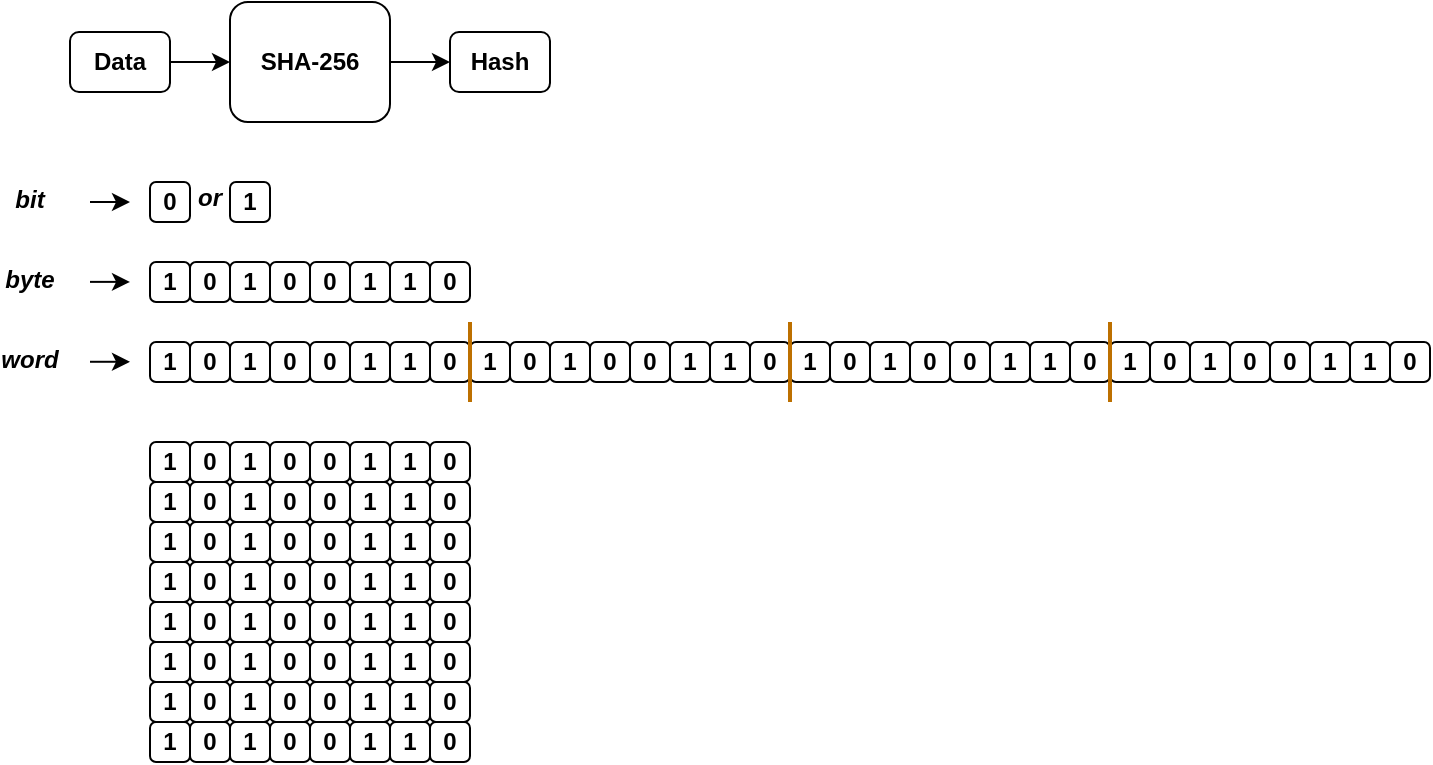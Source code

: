 <mxfile version="20.2.8" type="github">
  <diagram id="SgPVI4OfAQDJ4Op12l3S" name="Página-1">
    <mxGraphModel dx="825" dy="298" grid="1" gridSize="10" guides="1" tooltips="1" connect="1" arrows="1" fold="1" page="1" pageScale="1" pageWidth="827" pageHeight="1169" math="0" shadow="0">
      <root>
        <mxCell id="0" />
        <mxCell id="1" parent="0" />
        <mxCell id="MJP8c1buYIABmgIryJFc-2" value="" style="edgeStyle=orthogonalEdgeStyle;rounded=0;orthogonalLoop=1;jettySize=auto;html=1;" edge="1" parent="1" source="Oh8Jn7zO_o9vtSne1rGO-1" target="Oh8Jn7zO_o9vtSne1rGO-3">
          <mxGeometry relative="1" as="geometry" />
        </mxCell>
        <mxCell id="Oh8Jn7zO_o9vtSne1rGO-1" value="SHA-256" style="rounded=1;whiteSpace=wrap;html=1;fontStyle=1" parent="1" vertex="1">
          <mxGeometry x="120" y="50" width="80" height="60" as="geometry" />
        </mxCell>
        <mxCell id="MJP8c1buYIABmgIryJFc-1" value="" style="edgeStyle=orthogonalEdgeStyle;rounded=0;orthogonalLoop=1;jettySize=auto;html=1;" edge="1" parent="1" source="Oh8Jn7zO_o9vtSne1rGO-2" target="Oh8Jn7zO_o9vtSne1rGO-1">
          <mxGeometry relative="1" as="geometry" />
        </mxCell>
        <mxCell id="Oh8Jn7zO_o9vtSne1rGO-2" value="Data" style="rounded=1;whiteSpace=wrap;html=1;fontStyle=1" parent="1" vertex="1">
          <mxGeometry x="40" y="65" width="50" height="30" as="geometry" />
        </mxCell>
        <mxCell id="Oh8Jn7zO_o9vtSne1rGO-3" value="Hash" style="rounded=1;whiteSpace=wrap;html=1;fontStyle=1" parent="1" vertex="1">
          <mxGeometry x="230" y="65" width="50" height="30" as="geometry" />
        </mxCell>
        <mxCell id="MJP8c1buYIABmgIryJFc-4" value="0" style="rounded=1;whiteSpace=wrap;html=1;fontStyle=1" vertex="1" parent="1">
          <mxGeometry x="80" y="140" width="20" height="20" as="geometry" />
        </mxCell>
        <mxCell id="MJP8c1buYIABmgIryJFc-5" value="or" style="rounded=1;whiteSpace=wrap;html=1;fontStyle=3;fillColor=none;strokeColor=none;spacingBottom=4;" vertex="1" parent="1">
          <mxGeometry x="100" y="140" width="20" height="20" as="geometry" />
        </mxCell>
        <mxCell id="MJP8c1buYIABmgIryJFc-7" value="0" style="rounded=1;whiteSpace=wrap;html=1;fontStyle=1" vertex="1" parent="1">
          <mxGeometry x="140" y="220" width="20" height="20" as="geometry" />
        </mxCell>
        <mxCell id="MJP8c1buYIABmgIryJFc-8" value="1" style="rounded=1;whiteSpace=wrap;html=1;fontStyle=1" vertex="1" parent="1">
          <mxGeometry x="80" y="220" width="20" height="20" as="geometry" />
        </mxCell>
        <mxCell id="MJP8c1buYIABmgIryJFc-9" value="1" style="rounded=1;whiteSpace=wrap;html=1;fontStyle=1" vertex="1" parent="1">
          <mxGeometry x="120" y="220" width="20" height="20" as="geometry" />
        </mxCell>
        <mxCell id="MJP8c1buYIABmgIryJFc-10" value="0" style="rounded=1;whiteSpace=wrap;html=1;fontStyle=1" vertex="1" parent="1">
          <mxGeometry x="100" y="220" width="20" height="20" as="geometry" />
        </mxCell>
        <mxCell id="MJP8c1buYIABmgIryJFc-11" value="0" style="rounded=1;whiteSpace=wrap;html=1;fontStyle=1" vertex="1" parent="1">
          <mxGeometry x="220" y="220" width="20" height="20" as="geometry" />
        </mxCell>
        <mxCell id="MJP8c1buYIABmgIryJFc-12" value="0" style="rounded=1;whiteSpace=wrap;html=1;fontStyle=1" vertex="1" parent="1">
          <mxGeometry x="160" y="220" width="20" height="20" as="geometry" />
        </mxCell>
        <mxCell id="MJP8c1buYIABmgIryJFc-13" value="1" style="rounded=1;whiteSpace=wrap;html=1;fontStyle=1" vertex="1" parent="1">
          <mxGeometry x="200" y="220" width="20" height="20" as="geometry" />
        </mxCell>
        <mxCell id="MJP8c1buYIABmgIryJFc-14" value="1" style="rounded=1;whiteSpace=wrap;html=1;fontStyle=1" vertex="1" parent="1">
          <mxGeometry x="180" y="220" width="20" height="20" as="geometry" />
        </mxCell>
        <mxCell id="MJP8c1buYIABmgIryJFc-15" value="0" style="rounded=1;whiteSpace=wrap;html=1;fontStyle=1" vertex="1" parent="1">
          <mxGeometry x="140" y="270" width="20" height="20" as="geometry" />
        </mxCell>
        <mxCell id="MJP8c1buYIABmgIryJFc-16" value="1" style="rounded=1;whiteSpace=wrap;html=1;fontStyle=1" vertex="1" parent="1">
          <mxGeometry x="80" y="270" width="20" height="20" as="geometry" />
        </mxCell>
        <mxCell id="MJP8c1buYIABmgIryJFc-17" value="1" style="rounded=1;whiteSpace=wrap;html=1;fontStyle=1" vertex="1" parent="1">
          <mxGeometry x="120" y="270" width="20" height="20" as="geometry" />
        </mxCell>
        <mxCell id="MJP8c1buYIABmgIryJFc-18" value="0" style="rounded=1;whiteSpace=wrap;html=1;fontStyle=1" vertex="1" parent="1">
          <mxGeometry x="100" y="270" width="20" height="20" as="geometry" />
        </mxCell>
        <mxCell id="MJP8c1buYIABmgIryJFc-19" value="0" style="rounded=1;whiteSpace=wrap;html=1;fontStyle=1" vertex="1" parent="1">
          <mxGeometry x="220" y="270" width="20" height="20" as="geometry" />
        </mxCell>
        <mxCell id="MJP8c1buYIABmgIryJFc-20" value="0" style="rounded=1;whiteSpace=wrap;html=1;fontStyle=1" vertex="1" parent="1">
          <mxGeometry x="160" y="270" width="20" height="20" as="geometry" />
        </mxCell>
        <mxCell id="MJP8c1buYIABmgIryJFc-21" value="1" style="rounded=1;whiteSpace=wrap;html=1;fontStyle=1" vertex="1" parent="1">
          <mxGeometry x="200" y="270" width="20" height="20" as="geometry" />
        </mxCell>
        <mxCell id="MJP8c1buYIABmgIryJFc-22" value="1" style="rounded=1;whiteSpace=wrap;html=1;fontStyle=1" vertex="1" parent="1">
          <mxGeometry x="180" y="270" width="20" height="20" as="geometry" />
        </mxCell>
        <mxCell id="MJP8c1buYIABmgIryJFc-23" value="0" style="rounded=1;whiteSpace=wrap;html=1;fontStyle=1" vertex="1" parent="1">
          <mxGeometry x="140" y="290" width="20" height="20" as="geometry" />
        </mxCell>
        <mxCell id="MJP8c1buYIABmgIryJFc-24" value="1" style="rounded=1;whiteSpace=wrap;html=1;fontStyle=1" vertex="1" parent="1">
          <mxGeometry x="80" y="290" width="20" height="20" as="geometry" />
        </mxCell>
        <mxCell id="MJP8c1buYIABmgIryJFc-25" value="1" style="rounded=1;whiteSpace=wrap;html=1;fontStyle=1" vertex="1" parent="1">
          <mxGeometry x="120" y="290" width="20" height="20" as="geometry" />
        </mxCell>
        <mxCell id="MJP8c1buYIABmgIryJFc-26" value="0" style="rounded=1;whiteSpace=wrap;html=1;fontStyle=1" vertex="1" parent="1">
          <mxGeometry x="100" y="290" width="20" height="20" as="geometry" />
        </mxCell>
        <mxCell id="MJP8c1buYIABmgIryJFc-27" value="0" style="rounded=1;whiteSpace=wrap;html=1;fontStyle=1" vertex="1" parent="1">
          <mxGeometry x="220" y="290" width="20" height="20" as="geometry" />
        </mxCell>
        <mxCell id="MJP8c1buYIABmgIryJFc-28" value="0" style="rounded=1;whiteSpace=wrap;html=1;fontStyle=1" vertex="1" parent="1">
          <mxGeometry x="160" y="290" width="20" height="20" as="geometry" />
        </mxCell>
        <mxCell id="MJP8c1buYIABmgIryJFc-29" value="1" style="rounded=1;whiteSpace=wrap;html=1;fontStyle=1" vertex="1" parent="1">
          <mxGeometry x="200" y="290" width="20" height="20" as="geometry" />
        </mxCell>
        <mxCell id="MJP8c1buYIABmgIryJFc-30" value="1" style="rounded=1;whiteSpace=wrap;html=1;fontStyle=1" vertex="1" parent="1">
          <mxGeometry x="180" y="290" width="20" height="20" as="geometry" />
        </mxCell>
        <mxCell id="MJP8c1buYIABmgIryJFc-31" value="0" style="rounded=1;whiteSpace=wrap;html=1;fontStyle=1" vertex="1" parent="1">
          <mxGeometry x="140" y="310" width="20" height="20" as="geometry" />
        </mxCell>
        <mxCell id="MJP8c1buYIABmgIryJFc-32" value="1" style="rounded=1;whiteSpace=wrap;html=1;fontStyle=1" vertex="1" parent="1">
          <mxGeometry x="80" y="310" width="20" height="20" as="geometry" />
        </mxCell>
        <mxCell id="MJP8c1buYIABmgIryJFc-33" value="1" style="rounded=1;whiteSpace=wrap;html=1;fontStyle=1" vertex="1" parent="1">
          <mxGeometry x="120" y="310" width="20" height="20" as="geometry" />
        </mxCell>
        <mxCell id="MJP8c1buYIABmgIryJFc-34" value="0" style="rounded=1;whiteSpace=wrap;html=1;fontStyle=1" vertex="1" parent="1">
          <mxGeometry x="100" y="310" width="20" height="20" as="geometry" />
        </mxCell>
        <mxCell id="MJP8c1buYIABmgIryJFc-35" value="0" style="rounded=1;whiteSpace=wrap;html=1;fontStyle=1" vertex="1" parent="1">
          <mxGeometry x="220" y="310" width="20" height="20" as="geometry" />
        </mxCell>
        <mxCell id="MJP8c1buYIABmgIryJFc-36" value="0" style="rounded=1;whiteSpace=wrap;html=1;fontStyle=1" vertex="1" parent="1">
          <mxGeometry x="160" y="310" width="20" height="20" as="geometry" />
        </mxCell>
        <mxCell id="MJP8c1buYIABmgIryJFc-37" value="1" style="rounded=1;whiteSpace=wrap;html=1;fontStyle=1" vertex="1" parent="1">
          <mxGeometry x="200" y="310" width="20" height="20" as="geometry" />
        </mxCell>
        <mxCell id="MJP8c1buYIABmgIryJFc-38" value="1" style="rounded=1;whiteSpace=wrap;html=1;fontStyle=1" vertex="1" parent="1">
          <mxGeometry x="180" y="310" width="20" height="20" as="geometry" />
        </mxCell>
        <mxCell id="MJP8c1buYIABmgIryJFc-39" value="0" style="rounded=1;whiteSpace=wrap;html=1;fontStyle=1" vertex="1" parent="1">
          <mxGeometry x="140" y="330" width="20" height="20" as="geometry" />
        </mxCell>
        <mxCell id="MJP8c1buYIABmgIryJFc-40" value="1" style="rounded=1;whiteSpace=wrap;html=1;fontStyle=1" vertex="1" parent="1">
          <mxGeometry x="80" y="330" width="20" height="20" as="geometry" />
        </mxCell>
        <mxCell id="MJP8c1buYIABmgIryJFc-41" value="1" style="rounded=1;whiteSpace=wrap;html=1;fontStyle=1" vertex="1" parent="1">
          <mxGeometry x="120" y="330" width="20" height="20" as="geometry" />
        </mxCell>
        <mxCell id="MJP8c1buYIABmgIryJFc-42" value="0" style="rounded=1;whiteSpace=wrap;html=1;fontStyle=1" vertex="1" parent="1">
          <mxGeometry x="100" y="330" width="20" height="20" as="geometry" />
        </mxCell>
        <mxCell id="MJP8c1buYIABmgIryJFc-43" value="0" style="rounded=1;whiteSpace=wrap;html=1;fontStyle=1" vertex="1" parent="1">
          <mxGeometry x="220" y="330" width="20" height="20" as="geometry" />
        </mxCell>
        <mxCell id="MJP8c1buYIABmgIryJFc-44" value="0" style="rounded=1;whiteSpace=wrap;html=1;fontStyle=1" vertex="1" parent="1">
          <mxGeometry x="160" y="330" width="20" height="20" as="geometry" />
        </mxCell>
        <mxCell id="MJP8c1buYIABmgIryJFc-45" value="1" style="rounded=1;whiteSpace=wrap;html=1;fontStyle=1" vertex="1" parent="1">
          <mxGeometry x="200" y="330" width="20" height="20" as="geometry" />
        </mxCell>
        <mxCell id="MJP8c1buYIABmgIryJFc-46" value="1" style="rounded=1;whiteSpace=wrap;html=1;fontStyle=1" vertex="1" parent="1">
          <mxGeometry x="180" y="330" width="20" height="20" as="geometry" />
        </mxCell>
        <mxCell id="MJP8c1buYIABmgIryJFc-47" value="0" style="rounded=1;whiteSpace=wrap;html=1;fontStyle=1" vertex="1" parent="1">
          <mxGeometry x="140" y="350" width="20" height="20" as="geometry" />
        </mxCell>
        <mxCell id="MJP8c1buYIABmgIryJFc-48" value="1" style="rounded=1;whiteSpace=wrap;html=1;fontStyle=1" vertex="1" parent="1">
          <mxGeometry x="80" y="350" width="20" height="20" as="geometry" />
        </mxCell>
        <mxCell id="MJP8c1buYIABmgIryJFc-49" value="1" style="rounded=1;whiteSpace=wrap;html=1;fontStyle=1" vertex="1" parent="1">
          <mxGeometry x="120" y="350" width="20" height="20" as="geometry" />
        </mxCell>
        <mxCell id="MJP8c1buYIABmgIryJFc-50" value="0" style="rounded=1;whiteSpace=wrap;html=1;fontStyle=1" vertex="1" parent="1">
          <mxGeometry x="100" y="350" width="20" height="20" as="geometry" />
        </mxCell>
        <mxCell id="MJP8c1buYIABmgIryJFc-51" value="0" style="rounded=1;whiteSpace=wrap;html=1;fontStyle=1" vertex="1" parent="1">
          <mxGeometry x="220" y="350" width="20" height="20" as="geometry" />
        </mxCell>
        <mxCell id="MJP8c1buYIABmgIryJFc-52" value="0" style="rounded=1;whiteSpace=wrap;html=1;fontStyle=1" vertex="1" parent="1">
          <mxGeometry x="160" y="350" width="20" height="20" as="geometry" />
        </mxCell>
        <mxCell id="MJP8c1buYIABmgIryJFc-53" value="1" style="rounded=1;whiteSpace=wrap;html=1;fontStyle=1" vertex="1" parent="1">
          <mxGeometry x="200" y="350" width="20" height="20" as="geometry" />
        </mxCell>
        <mxCell id="MJP8c1buYIABmgIryJFc-54" value="1" style="rounded=1;whiteSpace=wrap;html=1;fontStyle=1" vertex="1" parent="1">
          <mxGeometry x="180" y="350" width="20" height="20" as="geometry" />
        </mxCell>
        <mxCell id="MJP8c1buYIABmgIryJFc-55" value="0" style="rounded=1;whiteSpace=wrap;html=1;fontStyle=1" vertex="1" parent="1">
          <mxGeometry x="140" y="370" width="20" height="20" as="geometry" />
        </mxCell>
        <mxCell id="MJP8c1buYIABmgIryJFc-56" value="1" style="rounded=1;whiteSpace=wrap;html=1;fontStyle=1" vertex="1" parent="1">
          <mxGeometry x="80" y="370" width="20" height="20" as="geometry" />
        </mxCell>
        <mxCell id="MJP8c1buYIABmgIryJFc-57" value="1" style="rounded=1;whiteSpace=wrap;html=1;fontStyle=1" vertex="1" parent="1">
          <mxGeometry x="120" y="370" width="20" height="20" as="geometry" />
        </mxCell>
        <mxCell id="MJP8c1buYIABmgIryJFc-58" value="0" style="rounded=1;whiteSpace=wrap;html=1;fontStyle=1" vertex="1" parent="1">
          <mxGeometry x="100" y="370" width="20" height="20" as="geometry" />
        </mxCell>
        <mxCell id="MJP8c1buYIABmgIryJFc-59" value="0" style="rounded=1;whiteSpace=wrap;html=1;fontStyle=1" vertex="1" parent="1">
          <mxGeometry x="220" y="370" width="20" height="20" as="geometry" />
        </mxCell>
        <mxCell id="MJP8c1buYIABmgIryJFc-60" value="0" style="rounded=1;whiteSpace=wrap;html=1;fontStyle=1" vertex="1" parent="1">
          <mxGeometry x="160" y="370" width="20" height="20" as="geometry" />
        </mxCell>
        <mxCell id="MJP8c1buYIABmgIryJFc-61" value="1" style="rounded=1;whiteSpace=wrap;html=1;fontStyle=1" vertex="1" parent="1">
          <mxGeometry x="200" y="370" width="20" height="20" as="geometry" />
        </mxCell>
        <mxCell id="MJP8c1buYIABmgIryJFc-62" value="1" style="rounded=1;whiteSpace=wrap;html=1;fontStyle=1" vertex="1" parent="1">
          <mxGeometry x="180" y="370" width="20" height="20" as="geometry" />
        </mxCell>
        <mxCell id="MJP8c1buYIABmgIryJFc-63" value="0" style="rounded=1;whiteSpace=wrap;html=1;fontStyle=1" vertex="1" parent="1">
          <mxGeometry x="140" y="390" width="20" height="20" as="geometry" />
        </mxCell>
        <mxCell id="MJP8c1buYIABmgIryJFc-64" value="1" style="rounded=1;whiteSpace=wrap;html=1;fontStyle=1" vertex="1" parent="1">
          <mxGeometry x="80" y="390" width="20" height="20" as="geometry" />
        </mxCell>
        <mxCell id="MJP8c1buYIABmgIryJFc-65" value="1" style="rounded=1;whiteSpace=wrap;html=1;fontStyle=1" vertex="1" parent="1">
          <mxGeometry x="120" y="390" width="20" height="20" as="geometry" />
        </mxCell>
        <mxCell id="MJP8c1buYIABmgIryJFc-66" value="0" style="rounded=1;whiteSpace=wrap;html=1;fontStyle=1" vertex="1" parent="1">
          <mxGeometry x="100" y="390" width="20" height="20" as="geometry" />
        </mxCell>
        <mxCell id="MJP8c1buYIABmgIryJFc-67" value="0" style="rounded=1;whiteSpace=wrap;html=1;fontStyle=1" vertex="1" parent="1">
          <mxGeometry x="220" y="390" width="20" height="20" as="geometry" />
        </mxCell>
        <mxCell id="MJP8c1buYIABmgIryJFc-68" value="0" style="rounded=1;whiteSpace=wrap;html=1;fontStyle=1" vertex="1" parent="1">
          <mxGeometry x="160" y="390" width="20" height="20" as="geometry" />
        </mxCell>
        <mxCell id="MJP8c1buYIABmgIryJFc-69" value="1" style="rounded=1;whiteSpace=wrap;html=1;fontStyle=1" vertex="1" parent="1">
          <mxGeometry x="200" y="390" width="20" height="20" as="geometry" />
        </mxCell>
        <mxCell id="MJP8c1buYIABmgIryJFc-70" value="1" style="rounded=1;whiteSpace=wrap;html=1;fontStyle=1" vertex="1" parent="1">
          <mxGeometry x="180" y="390" width="20" height="20" as="geometry" />
        </mxCell>
        <mxCell id="MJP8c1buYIABmgIryJFc-71" value="0" style="rounded=1;whiteSpace=wrap;html=1;fontStyle=1" vertex="1" parent="1">
          <mxGeometry x="140" y="410" width="20" height="20" as="geometry" />
        </mxCell>
        <mxCell id="MJP8c1buYIABmgIryJFc-72" value="1" style="rounded=1;whiteSpace=wrap;html=1;fontStyle=1" vertex="1" parent="1">
          <mxGeometry x="80" y="410" width="20" height="20" as="geometry" />
        </mxCell>
        <mxCell id="MJP8c1buYIABmgIryJFc-73" value="1" style="rounded=1;whiteSpace=wrap;html=1;fontStyle=1" vertex="1" parent="1">
          <mxGeometry x="120" y="410" width="20" height="20" as="geometry" />
        </mxCell>
        <mxCell id="MJP8c1buYIABmgIryJFc-74" value="0" style="rounded=1;whiteSpace=wrap;html=1;fontStyle=1" vertex="1" parent="1">
          <mxGeometry x="100" y="410" width="20" height="20" as="geometry" />
        </mxCell>
        <mxCell id="MJP8c1buYIABmgIryJFc-75" value="0" style="rounded=1;whiteSpace=wrap;html=1;fontStyle=1" vertex="1" parent="1">
          <mxGeometry x="220" y="410" width="20" height="20" as="geometry" />
        </mxCell>
        <mxCell id="MJP8c1buYIABmgIryJFc-76" value="0" style="rounded=1;whiteSpace=wrap;html=1;fontStyle=1" vertex="1" parent="1">
          <mxGeometry x="160" y="410" width="20" height="20" as="geometry" />
        </mxCell>
        <mxCell id="MJP8c1buYIABmgIryJFc-77" value="1" style="rounded=1;whiteSpace=wrap;html=1;fontStyle=1" vertex="1" parent="1">
          <mxGeometry x="200" y="410" width="20" height="20" as="geometry" />
        </mxCell>
        <mxCell id="MJP8c1buYIABmgIryJFc-78" value="1" style="rounded=1;whiteSpace=wrap;html=1;fontStyle=1" vertex="1" parent="1">
          <mxGeometry x="180" y="410" width="20" height="20" as="geometry" />
        </mxCell>
        <mxCell id="MJP8c1buYIABmgIryJFc-88" value="0" style="rounded=1;whiteSpace=wrap;html=1;fontStyle=1" vertex="1" parent="1">
          <mxGeometry x="300" y="220" width="20" height="20" as="geometry" />
        </mxCell>
        <mxCell id="MJP8c1buYIABmgIryJFc-89" value="1" style="rounded=1;whiteSpace=wrap;html=1;fontStyle=1" vertex="1" parent="1">
          <mxGeometry x="240" y="220" width="20" height="20" as="geometry" />
        </mxCell>
        <mxCell id="MJP8c1buYIABmgIryJFc-90" value="1" style="rounded=1;whiteSpace=wrap;html=1;fontStyle=1" vertex="1" parent="1">
          <mxGeometry x="280" y="220" width="20" height="20" as="geometry" />
        </mxCell>
        <mxCell id="MJP8c1buYIABmgIryJFc-91" value="0" style="rounded=1;whiteSpace=wrap;html=1;fontStyle=1" vertex="1" parent="1">
          <mxGeometry x="260" y="220" width="20" height="20" as="geometry" />
        </mxCell>
        <mxCell id="MJP8c1buYIABmgIryJFc-92" value="0" style="rounded=1;whiteSpace=wrap;html=1;fontStyle=1" vertex="1" parent="1">
          <mxGeometry x="380" y="220" width="20" height="20" as="geometry" />
        </mxCell>
        <mxCell id="MJP8c1buYIABmgIryJFc-93" value="0" style="rounded=1;whiteSpace=wrap;html=1;fontStyle=1" vertex="1" parent="1">
          <mxGeometry x="320" y="220" width="20" height="20" as="geometry" />
        </mxCell>
        <mxCell id="MJP8c1buYIABmgIryJFc-94" value="1" style="rounded=1;whiteSpace=wrap;html=1;fontStyle=1" vertex="1" parent="1">
          <mxGeometry x="360" y="220" width="20" height="20" as="geometry" />
        </mxCell>
        <mxCell id="MJP8c1buYIABmgIryJFc-95" value="1" style="rounded=1;whiteSpace=wrap;html=1;fontStyle=1" vertex="1" parent="1">
          <mxGeometry x="340" y="220" width="20" height="20" as="geometry" />
        </mxCell>
        <mxCell id="MJP8c1buYIABmgIryJFc-96" value="" style="endArrow=none;html=1;rounded=1;fillColor=#f0a30a;strokeColor=#BD7000;strokeWidth=2;" edge="1" parent="1">
          <mxGeometry width="50" height="50" relative="1" as="geometry">
            <mxPoint x="240" y="250" as="sourcePoint" />
            <mxPoint x="240" y="210" as="targetPoint" />
          </mxGeometry>
        </mxCell>
        <mxCell id="MJP8c1buYIABmgIryJFc-98" value="0" style="rounded=1;whiteSpace=wrap;html=1;fontStyle=1" vertex="1" parent="1">
          <mxGeometry x="460" y="220" width="20" height="20" as="geometry" />
        </mxCell>
        <mxCell id="MJP8c1buYIABmgIryJFc-99" value="1" style="rounded=1;whiteSpace=wrap;html=1;fontStyle=1" vertex="1" parent="1">
          <mxGeometry x="400" y="220" width="20" height="20" as="geometry" />
        </mxCell>
        <mxCell id="MJP8c1buYIABmgIryJFc-100" value="1" style="rounded=1;whiteSpace=wrap;html=1;fontStyle=1" vertex="1" parent="1">
          <mxGeometry x="440" y="220" width="20" height="20" as="geometry" />
        </mxCell>
        <mxCell id="MJP8c1buYIABmgIryJFc-101" value="0" style="rounded=1;whiteSpace=wrap;html=1;fontStyle=1" vertex="1" parent="1">
          <mxGeometry x="420" y="220" width="20" height="20" as="geometry" />
        </mxCell>
        <mxCell id="MJP8c1buYIABmgIryJFc-102" value="0" style="rounded=1;whiteSpace=wrap;html=1;fontStyle=1" vertex="1" parent="1">
          <mxGeometry x="540" y="220" width="20" height="20" as="geometry" />
        </mxCell>
        <mxCell id="MJP8c1buYIABmgIryJFc-103" value="0" style="rounded=1;whiteSpace=wrap;html=1;fontStyle=1" vertex="1" parent="1">
          <mxGeometry x="480" y="220" width="20" height="20" as="geometry" />
        </mxCell>
        <mxCell id="MJP8c1buYIABmgIryJFc-104" value="1" style="rounded=1;whiteSpace=wrap;html=1;fontStyle=1" vertex="1" parent="1">
          <mxGeometry x="520" y="220" width="20" height="20" as="geometry" />
        </mxCell>
        <mxCell id="MJP8c1buYIABmgIryJFc-105" value="1" style="rounded=1;whiteSpace=wrap;html=1;fontStyle=1" vertex="1" parent="1">
          <mxGeometry x="500" y="220" width="20" height="20" as="geometry" />
        </mxCell>
        <mxCell id="MJP8c1buYIABmgIryJFc-106" value="" style="endArrow=none;html=1;rounded=1;fillColor=#f0a30a;strokeColor=#BD7000;strokeWidth=2;" edge="1" parent="1">
          <mxGeometry width="50" height="50" relative="1" as="geometry">
            <mxPoint x="400" y="250" as="sourcePoint" />
            <mxPoint x="400" y="210" as="targetPoint" />
          </mxGeometry>
        </mxCell>
        <mxCell id="MJP8c1buYIABmgIryJFc-107" value="0" style="rounded=1;whiteSpace=wrap;html=1;fontStyle=1" vertex="1" parent="1">
          <mxGeometry x="620" y="220" width="20" height="20" as="geometry" />
        </mxCell>
        <mxCell id="MJP8c1buYIABmgIryJFc-108" value="1" style="rounded=1;whiteSpace=wrap;html=1;fontStyle=1" vertex="1" parent="1">
          <mxGeometry x="560" y="220" width="20" height="20" as="geometry" />
        </mxCell>
        <mxCell id="MJP8c1buYIABmgIryJFc-109" value="1" style="rounded=1;whiteSpace=wrap;html=1;fontStyle=1" vertex="1" parent="1">
          <mxGeometry x="600" y="220" width="20" height="20" as="geometry" />
        </mxCell>
        <mxCell id="MJP8c1buYIABmgIryJFc-110" value="0" style="rounded=1;whiteSpace=wrap;html=1;fontStyle=1" vertex="1" parent="1">
          <mxGeometry x="580" y="220" width="20" height="20" as="geometry" />
        </mxCell>
        <mxCell id="MJP8c1buYIABmgIryJFc-111" value="0" style="rounded=1;whiteSpace=wrap;html=1;fontStyle=1" vertex="1" parent="1">
          <mxGeometry x="700" y="220" width="20" height="20" as="geometry" />
        </mxCell>
        <mxCell id="MJP8c1buYIABmgIryJFc-112" value="0" style="rounded=1;whiteSpace=wrap;html=1;fontStyle=1" vertex="1" parent="1">
          <mxGeometry x="640" y="220" width="20" height="20" as="geometry" />
        </mxCell>
        <mxCell id="MJP8c1buYIABmgIryJFc-113" value="1" style="rounded=1;whiteSpace=wrap;html=1;fontStyle=1" vertex="1" parent="1">
          <mxGeometry x="680" y="220" width="20" height="20" as="geometry" />
        </mxCell>
        <mxCell id="MJP8c1buYIABmgIryJFc-114" value="1" style="rounded=1;whiteSpace=wrap;html=1;fontStyle=1" vertex="1" parent="1">
          <mxGeometry x="660" y="220" width="20" height="20" as="geometry" />
        </mxCell>
        <mxCell id="MJP8c1buYIABmgIryJFc-115" value="" style="endArrow=none;html=1;rounded=1;fillColor=#f0a30a;strokeColor=#BD7000;strokeWidth=2;" edge="1" parent="1">
          <mxGeometry width="50" height="50" relative="1" as="geometry">
            <mxPoint x="560.0" y="250" as="sourcePoint" />
            <mxPoint x="560.0" y="210" as="targetPoint" />
          </mxGeometry>
        </mxCell>
        <mxCell id="MJP8c1buYIABmgIryJFc-116" value="0" style="rounded=1;whiteSpace=wrap;html=1;fontStyle=1" vertex="1" parent="1">
          <mxGeometry x="140" y="180" width="20" height="20" as="geometry" />
        </mxCell>
        <mxCell id="MJP8c1buYIABmgIryJFc-117" value="1" style="rounded=1;whiteSpace=wrap;html=1;fontStyle=1" vertex="1" parent="1">
          <mxGeometry x="80.0" y="180" width="20" height="20" as="geometry" />
        </mxCell>
        <mxCell id="MJP8c1buYIABmgIryJFc-118" value="1" style="rounded=1;whiteSpace=wrap;html=1;fontStyle=1" vertex="1" parent="1">
          <mxGeometry x="120.0" y="180" width="20" height="20" as="geometry" />
        </mxCell>
        <mxCell id="MJP8c1buYIABmgIryJFc-119" value="0" style="rounded=1;whiteSpace=wrap;html=1;fontStyle=1" vertex="1" parent="1">
          <mxGeometry x="100.0" y="180" width="20" height="20" as="geometry" />
        </mxCell>
        <mxCell id="MJP8c1buYIABmgIryJFc-120" value="0" style="rounded=1;whiteSpace=wrap;html=1;fontStyle=1" vertex="1" parent="1">
          <mxGeometry x="220" y="180" width="20" height="20" as="geometry" />
        </mxCell>
        <mxCell id="MJP8c1buYIABmgIryJFc-121" value="0" style="rounded=1;whiteSpace=wrap;html=1;fontStyle=1" vertex="1" parent="1">
          <mxGeometry x="160" y="180" width="20" height="20" as="geometry" />
        </mxCell>
        <mxCell id="MJP8c1buYIABmgIryJFc-122" value="1" style="rounded=1;whiteSpace=wrap;html=1;fontStyle=1" vertex="1" parent="1">
          <mxGeometry x="200" y="180" width="20" height="20" as="geometry" />
        </mxCell>
        <mxCell id="MJP8c1buYIABmgIryJFc-123" value="1" style="rounded=1;whiteSpace=wrap;html=1;fontStyle=1" vertex="1" parent="1">
          <mxGeometry x="180" y="180" width="20" height="20" as="geometry" />
        </mxCell>
        <mxCell id="MJP8c1buYIABmgIryJFc-125" value="1" style="rounded=1;whiteSpace=wrap;html=1;fontStyle=1" vertex="1" parent="1">
          <mxGeometry x="120" y="140" width="20" height="20" as="geometry" />
        </mxCell>
        <mxCell id="MJP8c1buYIABmgIryJFc-130" style="edgeStyle=orthogonalEdgeStyle;rounded=1;orthogonalLoop=1;jettySize=auto;html=1;strokeWidth=1;" edge="1" parent="1">
          <mxGeometry relative="1" as="geometry">
            <mxPoint x="70" y="150" as="targetPoint" />
            <mxPoint x="50" y="150" as="sourcePoint" />
          </mxGeometry>
        </mxCell>
        <mxCell id="MJP8c1buYIABmgIryJFc-126" value="bit" style="rounded=1;whiteSpace=wrap;html=1;fontStyle=3;fillColor=none;strokeColor=none;spacingBottom=3;" vertex="1" parent="1">
          <mxGeometry x="10" y="140" width="20" height="20" as="geometry" />
        </mxCell>
        <mxCell id="MJP8c1buYIABmgIryJFc-128" value="byte" style="rounded=1;whiteSpace=wrap;html=1;fontStyle=3;fillColor=none;strokeColor=none;spacingBottom=3;" vertex="1" parent="1">
          <mxGeometry x="10" y="180" width="20" height="20" as="geometry" />
        </mxCell>
        <mxCell id="MJP8c1buYIABmgIryJFc-131" value="word" style="rounded=1;whiteSpace=wrap;html=1;fontStyle=3;fillColor=none;strokeColor=none;spacingBottom=3;" vertex="1" parent="1">
          <mxGeometry x="10" y="220" width="20" height="20" as="geometry" />
        </mxCell>
        <mxCell id="MJP8c1buYIABmgIryJFc-132" style="edgeStyle=orthogonalEdgeStyle;rounded=1;orthogonalLoop=1;jettySize=auto;html=1;strokeWidth=1;" edge="1" parent="1">
          <mxGeometry relative="1" as="geometry">
            <mxPoint x="70" y="189.94" as="targetPoint" />
            <mxPoint x="50" y="189.94" as="sourcePoint" />
          </mxGeometry>
        </mxCell>
        <mxCell id="MJP8c1buYIABmgIryJFc-133" style="edgeStyle=orthogonalEdgeStyle;rounded=1;orthogonalLoop=1;jettySize=auto;html=1;strokeWidth=1;" edge="1" parent="1">
          <mxGeometry relative="1" as="geometry">
            <mxPoint x="70" y="229.89" as="targetPoint" />
            <mxPoint x="50" y="229.89" as="sourcePoint" />
          </mxGeometry>
        </mxCell>
      </root>
    </mxGraphModel>
  </diagram>
</mxfile>
